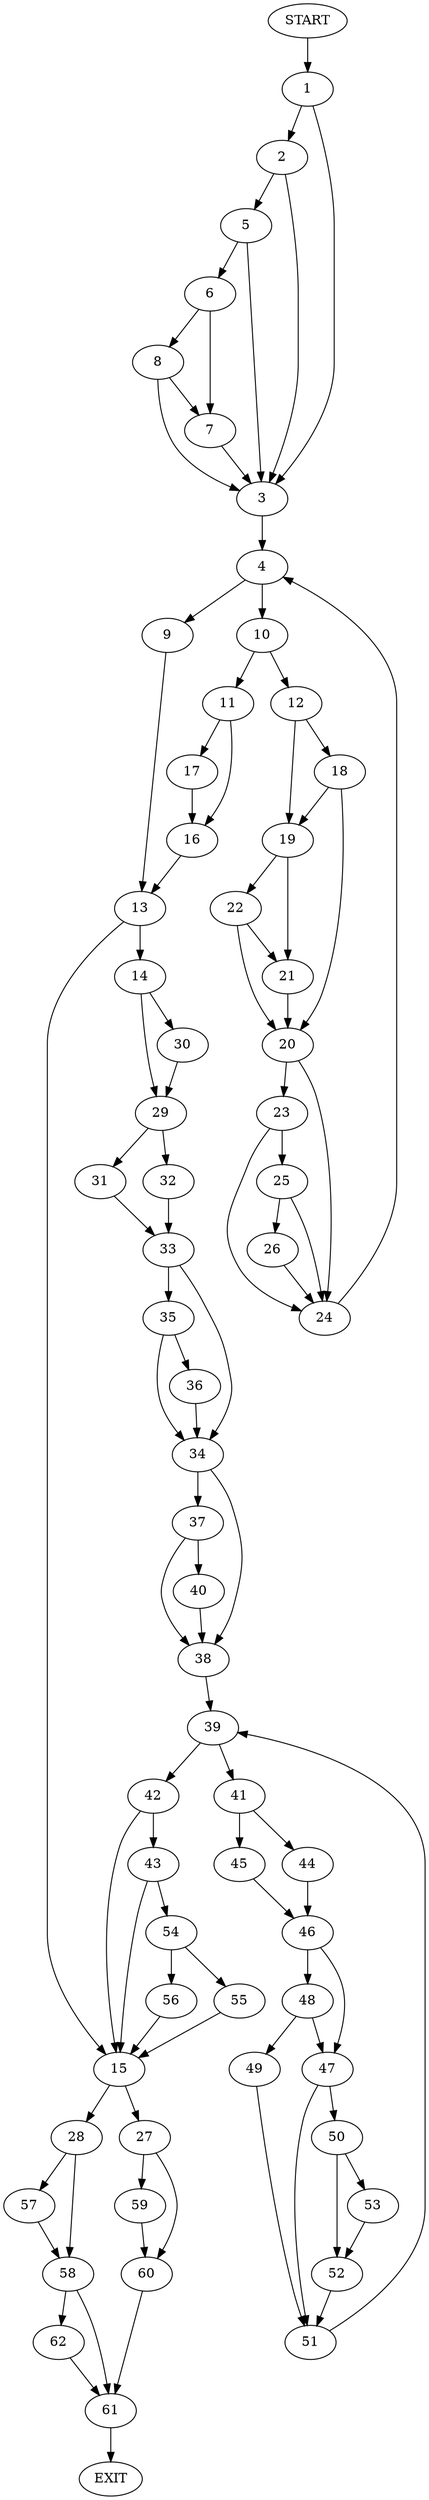 digraph {
0 [label="START"]
63 [label="EXIT"]
0 -> 1
1 -> 2
1 -> 3
3 -> 4
2 -> 5
2 -> 3
5 -> 6
5 -> 3
6 -> 7
6 -> 8
8 -> 7
8 -> 3
7 -> 3
4 -> 9
4 -> 10
10 -> 11
10 -> 12
9 -> 13
13 -> 14
13 -> 15
11 -> 16
11 -> 17
12 -> 18
12 -> 19
17 -> 16
16 -> 13
18 -> 20
18 -> 19
19 -> 21
19 -> 22
20 -> 23
20 -> 24
22 -> 20
22 -> 21
21 -> 20
24 -> 4
23 -> 25
23 -> 24
25 -> 26
25 -> 24
26 -> 24
15 -> 27
15 -> 28
14 -> 29
14 -> 30
30 -> 29
29 -> 31
29 -> 32
31 -> 33
32 -> 33
33 -> 34
33 -> 35
35 -> 34
35 -> 36
34 -> 37
34 -> 38
36 -> 34
38 -> 39
37 -> 40
37 -> 38
40 -> 38
39 -> 41
39 -> 42
42 -> 43
42 -> 15
41 -> 44
41 -> 45
44 -> 46
45 -> 46
46 -> 47
46 -> 48
48 -> 49
48 -> 47
47 -> 50
47 -> 51
49 -> 51
51 -> 39
50 -> 52
50 -> 53
52 -> 51
53 -> 52
43 -> 54
43 -> 15
54 -> 55
54 -> 56
56 -> 15
55 -> 15
28 -> 57
28 -> 58
27 -> 59
27 -> 60
59 -> 60
60 -> 61
61 -> 63
58 -> 61
58 -> 62
57 -> 58
62 -> 61
}
